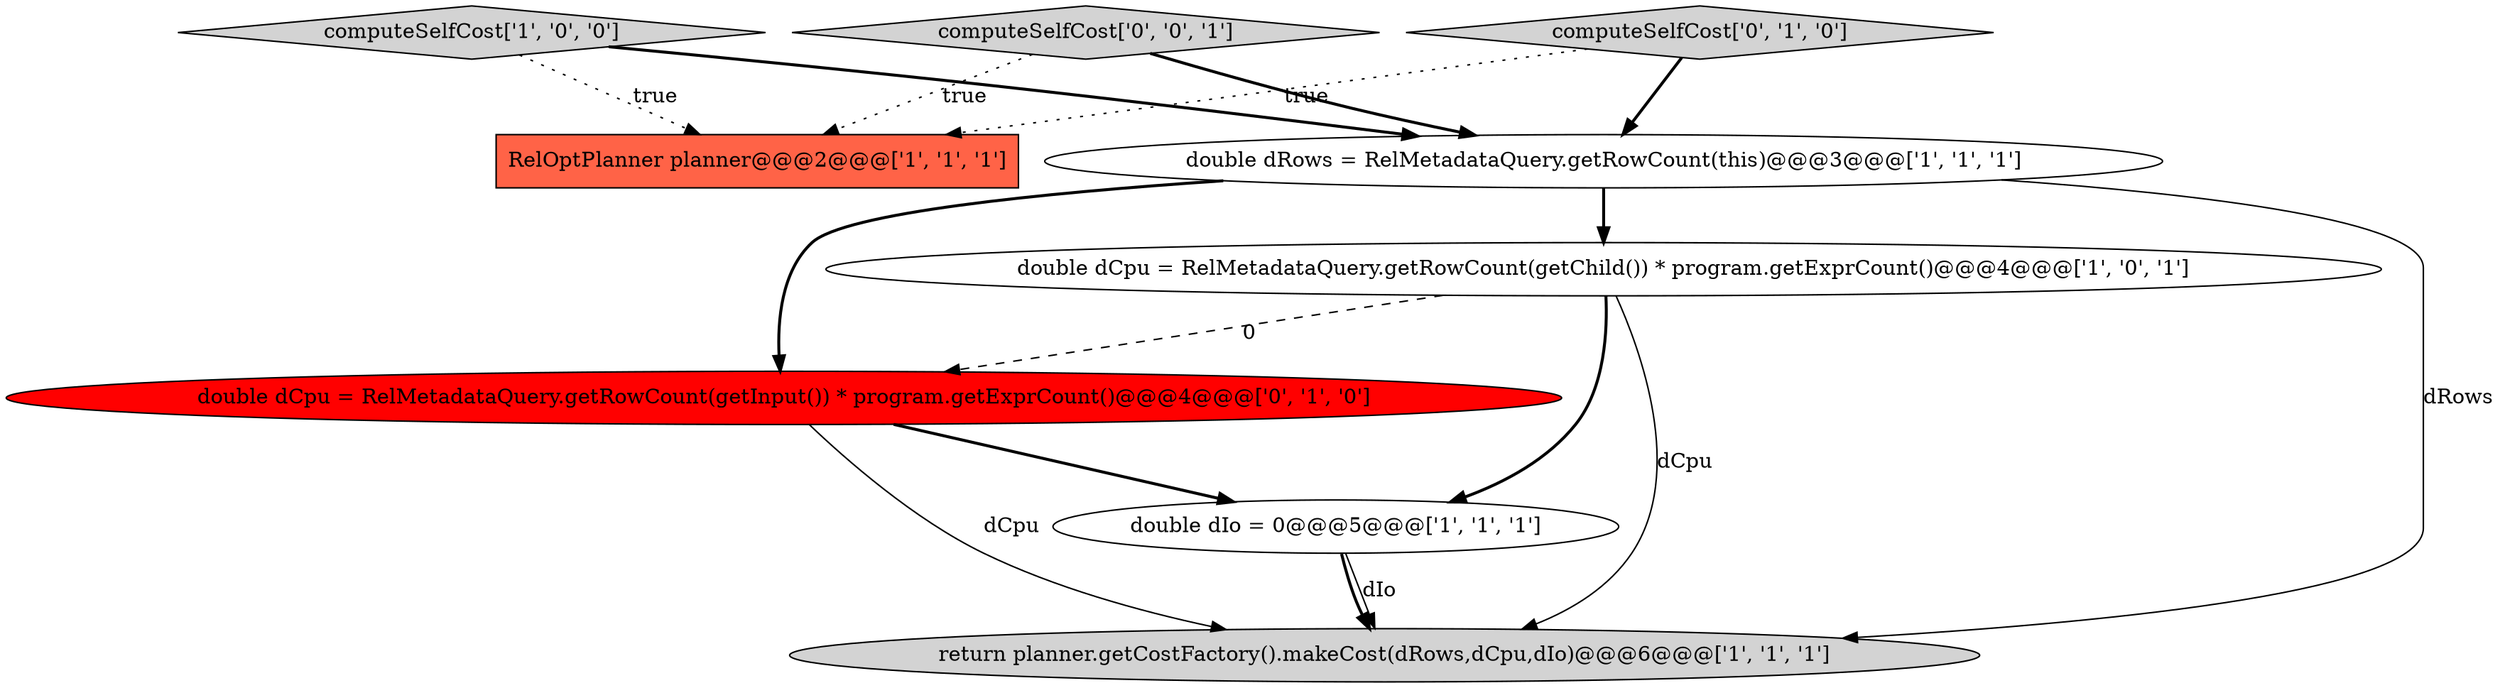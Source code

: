 digraph {
5 [style = filled, label = "double dIo = 0@@@5@@@['1', '1', '1']", fillcolor = white, shape = ellipse image = "AAA0AAABBB1BBB"];
1 [style = filled, label = "computeSelfCost['1', '0', '0']", fillcolor = lightgray, shape = diamond image = "AAA0AAABBB1BBB"];
4 [style = filled, label = "RelOptPlanner planner@@@2@@@['1', '1', '1']", fillcolor = tomato, shape = box image = "AAA0AAABBB1BBB"];
7 [style = filled, label = "computeSelfCost['0', '1', '0']", fillcolor = lightgray, shape = diamond image = "AAA0AAABBB2BBB"];
6 [style = filled, label = "double dCpu = RelMetadataQuery.getRowCount(getInput()) * program.getExprCount()@@@4@@@['0', '1', '0']", fillcolor = red, shape = ellipse image = "AAA1AAABBB2BBB"];
2 [style = filled, label = "double dRows = RelMetadataQuery.getRowCount(this)@@@3@@@['1', '1', '1']", fillcolor = white, shape = ellipse image = "AAA0AAABBB1BBB"];
0 [style = filled, label = "double dCpu = RelMetadataQuery.getRowCount(getChild()) * program.getExprCount()@@@4@@@['1', '0', '1']", fillcolor = white, shape = ellipse image = "AAA0AAABBB1BBB"];
8 [style = filled, label = "computeSelfCost['0', '0', '1']", fillcolor = lightgray, shape = diamond image = "AAA0AAABBB3BBB"];
3 [style = filled, label = "return planner.getCostFactory().makeCost(dRows,dCpu,dIo)@@@6@@@['1', '1', '1']", fillcolor = lightgray, shape = ellipse image = "AAA0AAABBB1BBB"];
5->3 [style = solid, label="dIo"];
5->3 [style = bold, label=""];
6->3 [style = solid, label="dCpu"];
6->5 [style = bold, label=""];
1->2 [style = bold, label=""];
2->0 [style = bold, label=""];
0->6 [style = dashed, label="0"];
0->3 [style = solid, label="dCpu"];
1->4 [style = dotted, label="true"];
8->2 [style = bold, label=""];
7->2 [style = bold, label=""];
2->6 [style = bold, label=""];
2->3 [style = solid, label="dRows"];
8->4 [style = dotted, label="true"];
7->4 [style = dotted, label="true"];
0->5 [style = bold, label=""];
}
